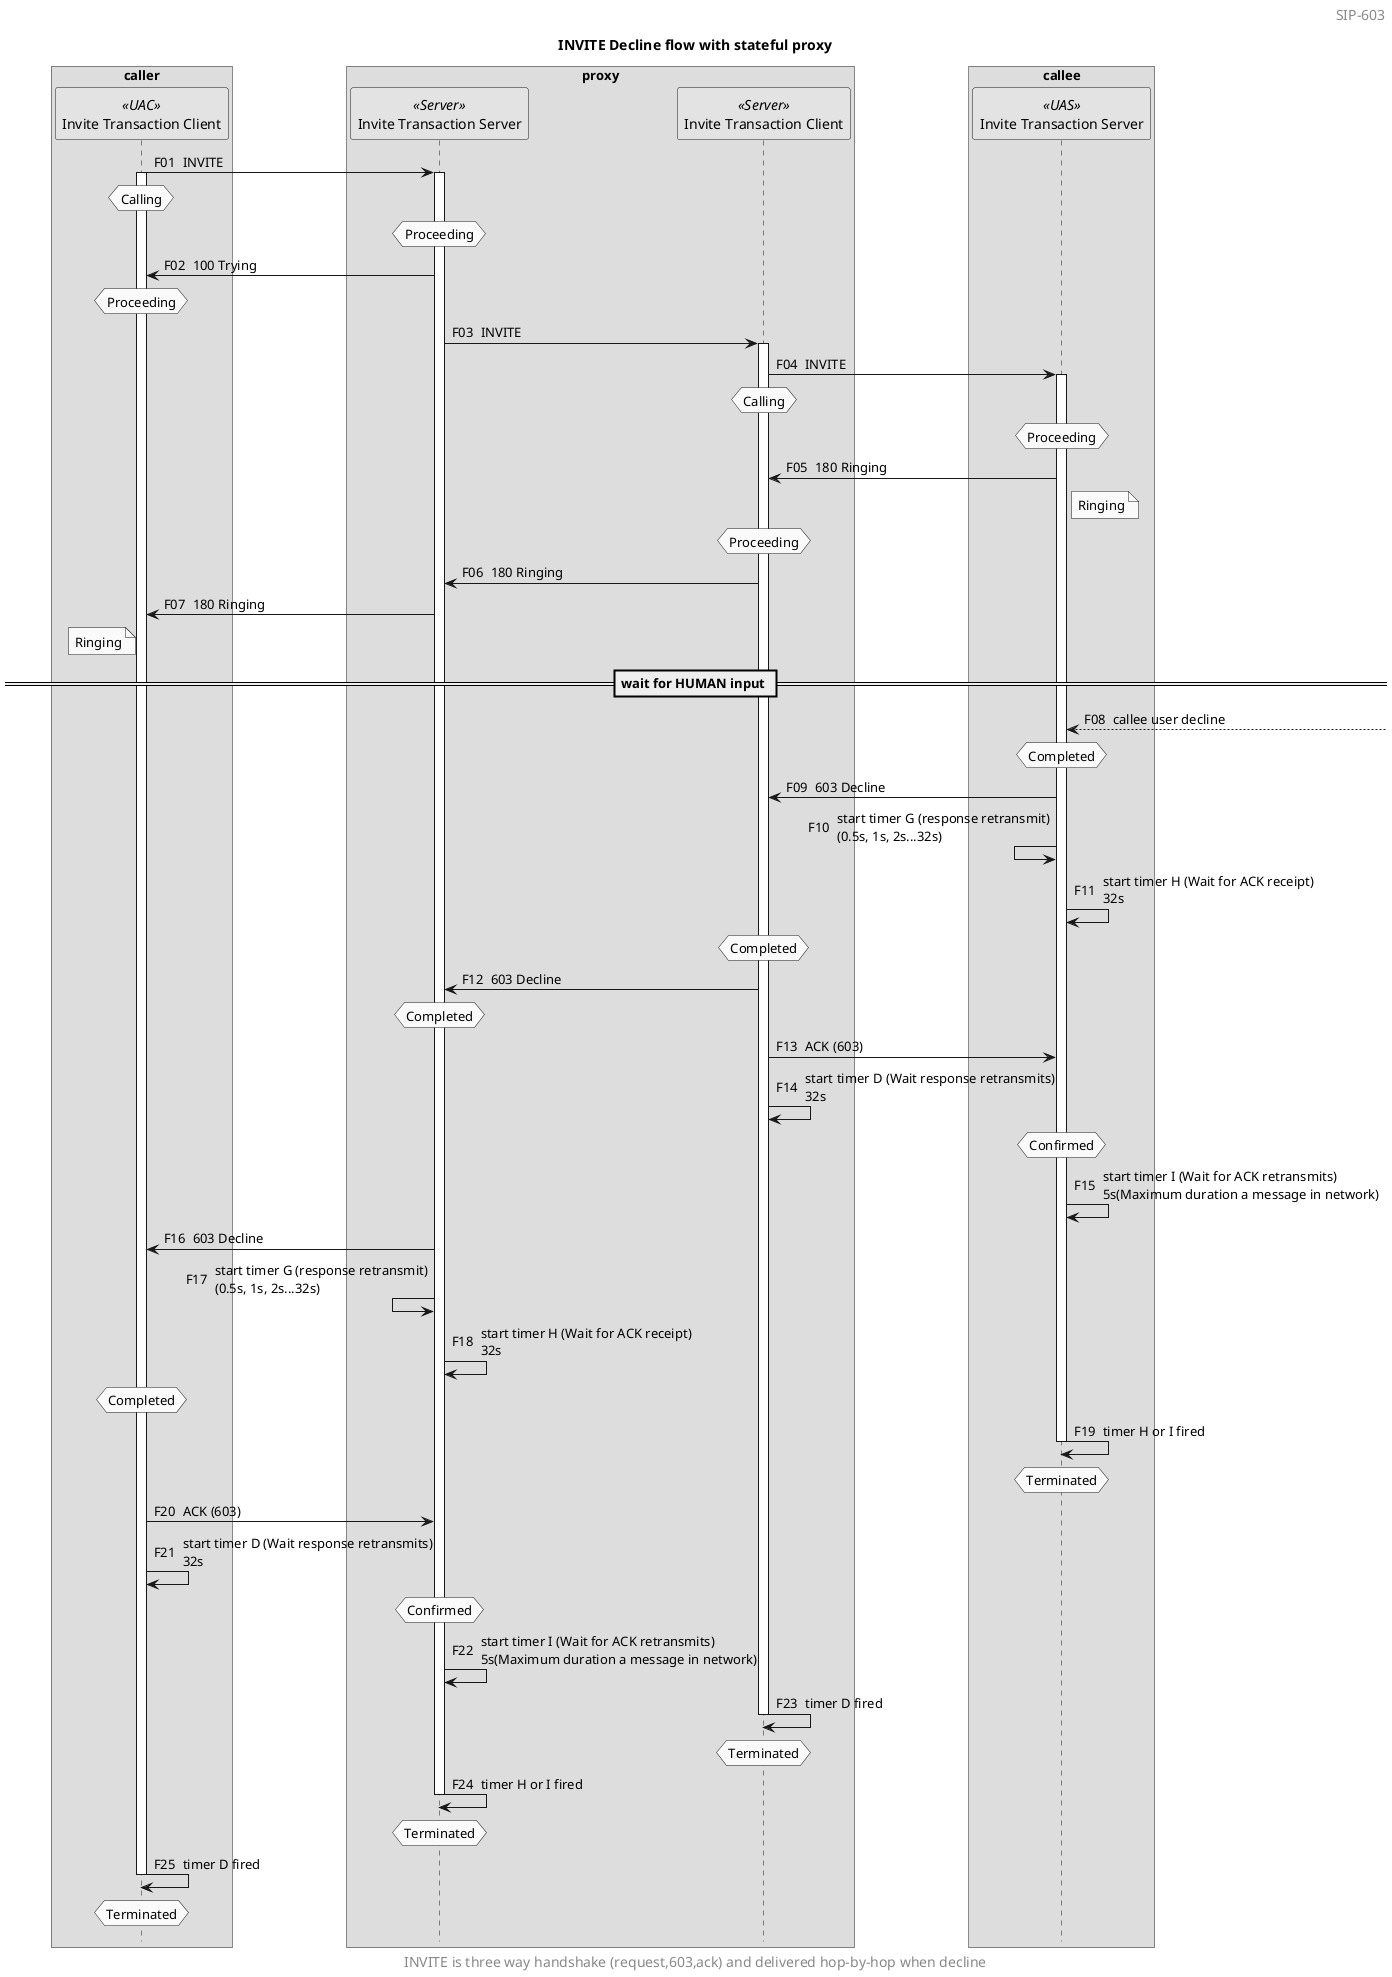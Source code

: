 @startuml
title INVITE Decline flow with stateful proxy
!pragma teoz true
skinparam monochrome true
autonumber "F00 "
hide footbox
skinparam BoxPadding 40

skinparam headerFontSize 14
'skinparam headerFontColor red
header SIP-603

box "caller"
participant "Invite Transaction Client" as UAC_ITC << UAC >>
end box

box "proxy"
participant "Invite Transaction Server" as Proxy_ITS << Server >>
participant "Invite Transaction Client" as Proxy_ITC << Server >>
end box

box "callee"
participant "Invite Transaction Server" as UAS_ITS << UAS >>
end box


'hnote over UAC_ITC: None
UAC_ITC -> Proxy_ITS: INVITE
activate UAC_ITC
hnote over UAC_ITC: Calling
activate Proxy_ITS
hnote over Proxy_ITS: Proceeding
UAC_ITC <- Proxy_ITS: 100 Trying
hnote over UAC_ITC: Proceeding
'hnote over Proxy_ITC: None
Proxy_ITS -> Proxy_ITC: INVITE
activate Proxy_ITC
Proxy_ITC -> UAS_ITS: INVITE
hnote over Proxy_ITC: Calling
activate UAS_ITS
hnote over UAS_ITS: Proceeding
Proxy_ITC <- UAS_ITS: 180 Ringing
note right of UAS_ITS: Ringing
hnote over Proxy_ITC: Proceeding
Proxy_ITS <- Proxy_ITC: 180 Ringing
UAC_ITC <- Proxy_ITS: 180 Ringing
note left of UAC_ITC: Ringing

== wait for HUMAN input ==

UAS_ITS <--] : callee user decline
hnote over UAS_ITS: Completed
Proxy_ITC <- UAS_ITS: 603 Decline
UAS_ITS <- UAS_ITS: start timer G (response retransmit)\n(0.5s, 1s, 2s...32s)
UAS_ITS -> UAS_ITS: start timer H (Wait for ACK receipt)\n32s
hnote over Proxy_ITC: Completed
Proxy_ITS <- Proxy_ITC: 603 Decline
hnote over Proxy_ITS: Completed
Proxy_ITC -> UAS_ITS: ACK (603)
Proxy_ITC -> Proxy_ITC: start timer D (Wait response retransmits)\n32s
hnote over UAS_ITS: Confirmed
'note right of UAS_ITS: stop timer H (Wait for ACK receipt)
UAS_ITS -> UAS_ITS: start timer I (Wait for ACK retransmits)\n5s(Maximum duration a message in network)
UAC_ITC <- Proxy_ITS: 603 Decline
Proxy_ITS <- Proxy_ITS: start timer G (response retransmit)\n(0.5s, 1s, 2s...32s)
Proxy_ITS -> Proxy_ITS: start timer H (Wait for ACK receipt)\n32s
hnote over UAC_ITC: Completed
UAS_ITS -> UAS_ITS: timer H or I fired
hnote over UAS_ITS: Terminated
deactivate UAS_ITS
UAC_ITC -> Proxy_ITS: ACK (603)
UAC_ITC -> UAC_ITC: start timer D (Wait response retransmits)\n32s
hnote over Proxy_ITS: Confirmed
'note right of Proxy_ITS: stop timer H (Wait for ACK receipt)
Proxy_ITS -> Proxy_ITS: start timer I (Wait for ACK retransmits)\n5s(Maximum duration a message in network)
Proxy_ITC -> Proxy_ITC: timer D fired
hnote over Proxy_ITC: Terminated
deactivate Proxy_ITC
Proxy_ITS -> Proxy_ITS: timer H or I fired
hnote over Proxy_ITS: Terminated
deactivate Proxy_ITS
UAC_ITC -> UAC_ITC: timer D fired
hnote over UAC_ITC: Terminated
deactivate UAC_ITC

skinparam footerFontSize 14
'skinparam footerFontColor red
footer INVITE is three way handshake (request,603,ack) and delivered hop-by-hop when decline

@enduml